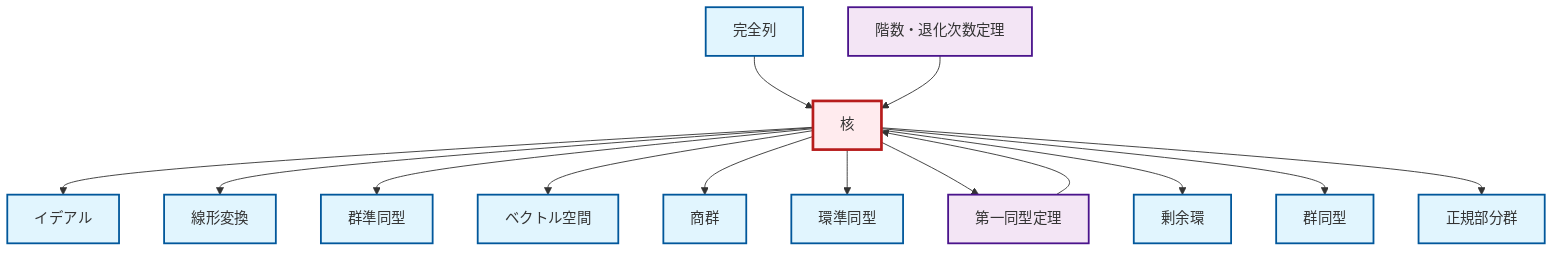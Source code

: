 graph TD
    classDef definition fill:#e1f5fe,stroke:#01579b,stroke-width:2px
    classDef theorem fill:#f3e5f5,stroke:#4a148c,stroke-width:2px
    classDef axiom fill:#fff3e0,stroke:#e65100,stroke-width:2px
    classDef example fill:#e8f5e9,stroke:#1b5e20,stroke-width:2px
    classDef current fill:#ffebee,stroke:#b71c1c,stroke-width:3px
    def-vector-space["ベクトル空間"]:::definition
    thm-rank-nullity["階数・退化次数定理"]:::theorem
    def-normal-subgroup["正規部分群"]:::definition
    def-quotient-ring["剰余環"]:::definition
    def-quotient-group["商群"]:::definition
    def-exact-sequence["完全列"]:::definition
    def-homomorphism["群準同型"]:::definition
    def-kernel["核"]:::definition
    thm-first-isomorphism["第一同型定理"]:::theorem
    def-linear-transformation["線形変換"]:::definition
    def-ring-homomorphism["環準同型"]:::definition
    def-isomorphism["群同型"]:::definition
    def-ideal["イデアル"]:::definition
    def-exact-sequence --> def-kernel
    def-kernel --> def-ideal
    def-kernel --> def-linear-transformation
    def-kernel --> def-homomorphism
    def-kernel --> def-vector-space
    def-kernel --> def-quotient-group
    def-kernel --> def-ring-homomorphism
    thm-rank-nullity --> def-kernel
    def-kernel --> thm-first-isomorphism
    thm-first-isomorphism --> def-kernel
    def-kernel --> def-quotient-ring
    def-kernel --> def-isomorphism
    def-kernel --> def-normal-subgroup
    class def-kernel current
